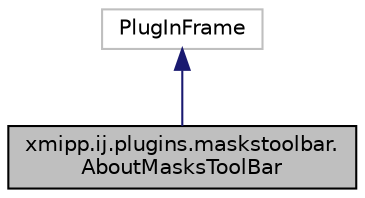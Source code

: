 digraph "xmipp.ij.plugins.maskstoolbar.AboutMasksToolBar"
{
  edge [fontname="Helvetica",fontsize="10",labelfontname="Helvetica",labelfontsize="10"];
  node [fontname="Helvetica",fontsize="10",shape=record];
  Node2 [label="xmipp.ij.plugins.maskstoolbar.\lAboutMasksToolBar",height=0.2,width=0.4,color="black", fillcolor="grey75", style="filled", fontcolor="black"];
  Node3 -> Node2 [dir="back",color="midnightblue",fontsize="10",style="solid",fontname="Helvetica"];
  Node3 [label="PlugInFrame",height=0.2,width=0.4,color="grey75", fillcolor="white", style="filled"];
}
